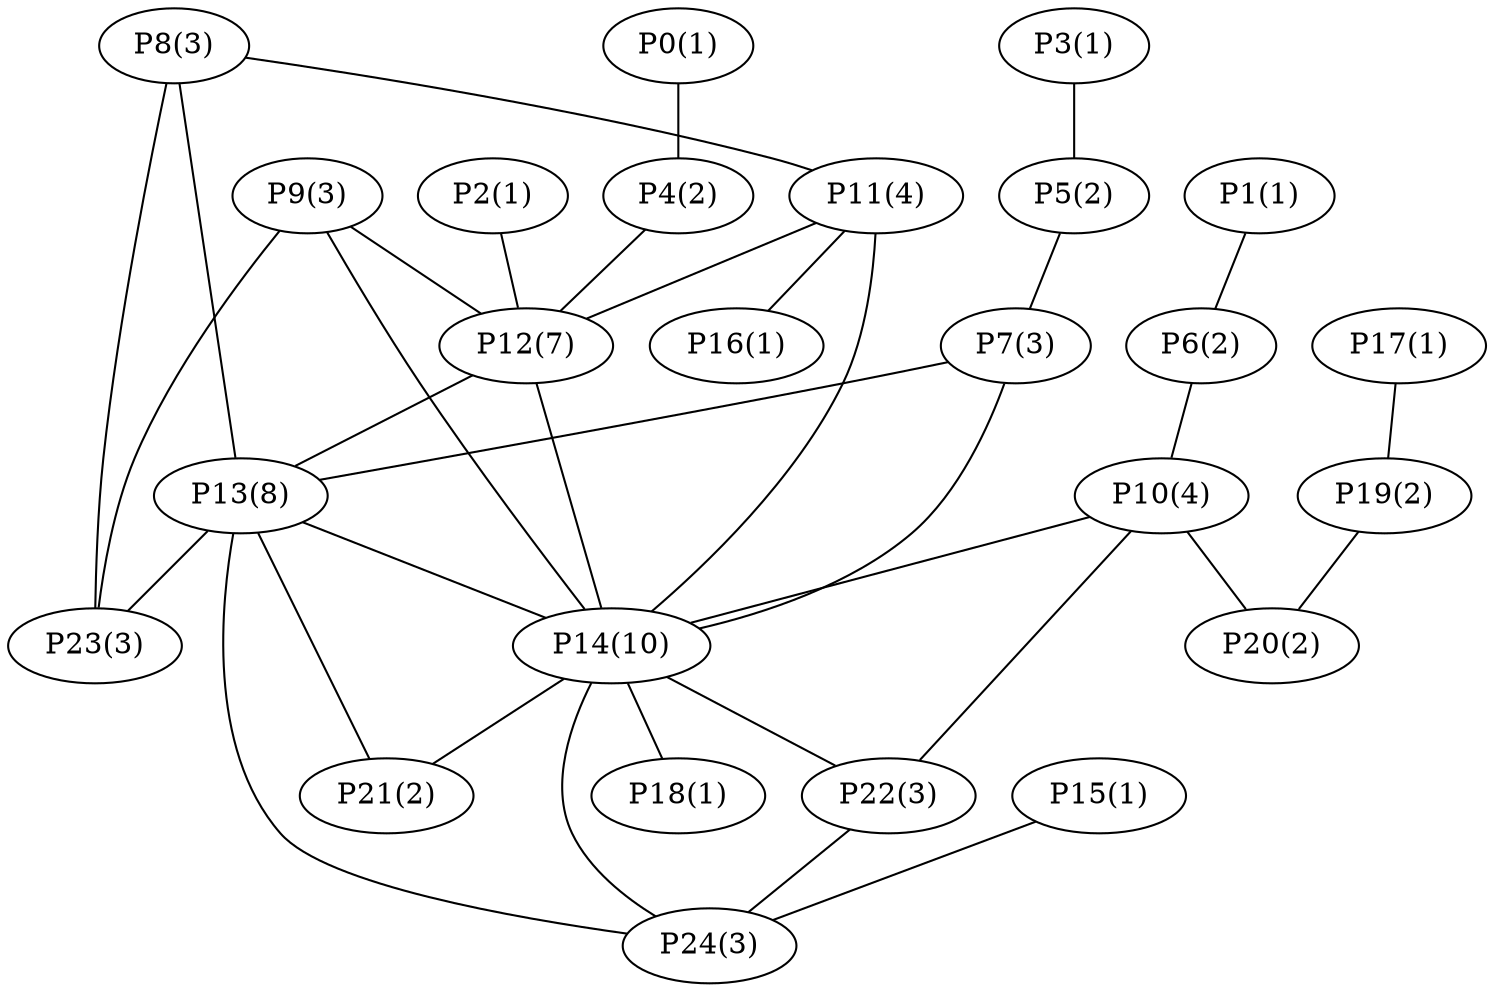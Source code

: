 graph network {
	"P0(1)";
	"P4(2)";
	"P1(1)";
	"P6(2)";
	"P2(1)";
	"P12(7)";
	"P3(1)";
	"P5(2)";
	"P7(3)";
	"P10(4)";
	"P13(8)";
	"P14(10)";
	"P8(3)";
	"P11(4)";
	"P23(3)";
	"P9(3)";
	"P20(2)";
	"P22(3)";
	"P16(1)";
	"P24(3)";
	"P21(2)";
	"P18(1)";
	"P15(1)";
	"P17(1)";
	"P19(2)";
	"P0(1)" -- "P4(2)";
	"P1(1)" -- "P6(2)";
	"P2(1)" -- "P12(7)";
	"P3(1)" -- "P5(2)";
	"P4(2)" -- "P12(7)";
	"P5(2)" -- "P7(3)";
	"P6(2)" -- "P10(4)";
	"P7(3)" -- "P13(8)";
	"P7(3)" -- "P14(10)";
	"P8(3)" -- "P11(4)";
	"P8(3)" -- "P23(3)";
	"P8(3)" -- "P13(8)";
	"P9(3)" -- "P14(10)";
	"P9(3)" -- "P23(3)";
	"P9(3)" -- "P12(7)";
	"P10(4)" -- "P14(10)";
	"P10(4)" -- "P20(2)";
	"P10(4)" -- "P22(3)";
	"P11(4)" -- "P14(10)";
	"P11(4)" -- "P16(1)";
	"P11(4)" -- "P12(7)";
	"P12(7)" -- "P14(10)";
	"P12(7)" -- "P13(8)";
	"P13(8)" -- "P14(10)";
	"P13(8)" -- "P24(3)";
	"P13(8)" -- "P23(3)";
	"P13(8)" -- "P21(2)";
	"P14(10)" -- "P18(1)";
	"P14(10)" -- "P21(2)";
	"P14(10)" -- "P22(3)";
	"P14(10)" -- "P24(3)";
	"P15(1)" -- "P24(3)";
	"P17(1)" -- "P19(2)";
	"P19(2)" -- "P20(2)";
	"P22(3)" -- "P24(3)";
}